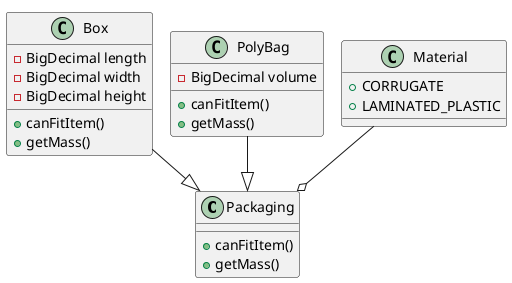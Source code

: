 @startuml
!pragma layout smetana

class Packaging {
+canFitItem()
+getMass()
}

class Box{
+canFitItem()
+getMass()
-BigDecimal length
-BigDecimal width
-BigDecimal height

}

class PolyBag{
-BigDecimal volume
+canFitItem()
+getMass()

}

class Material{
+CORRUGATE
+LAMINATED_PLASTIC
}

Material --o Packaging
PolyBag --|> Packaging
Box --|> Packaging
@enduml